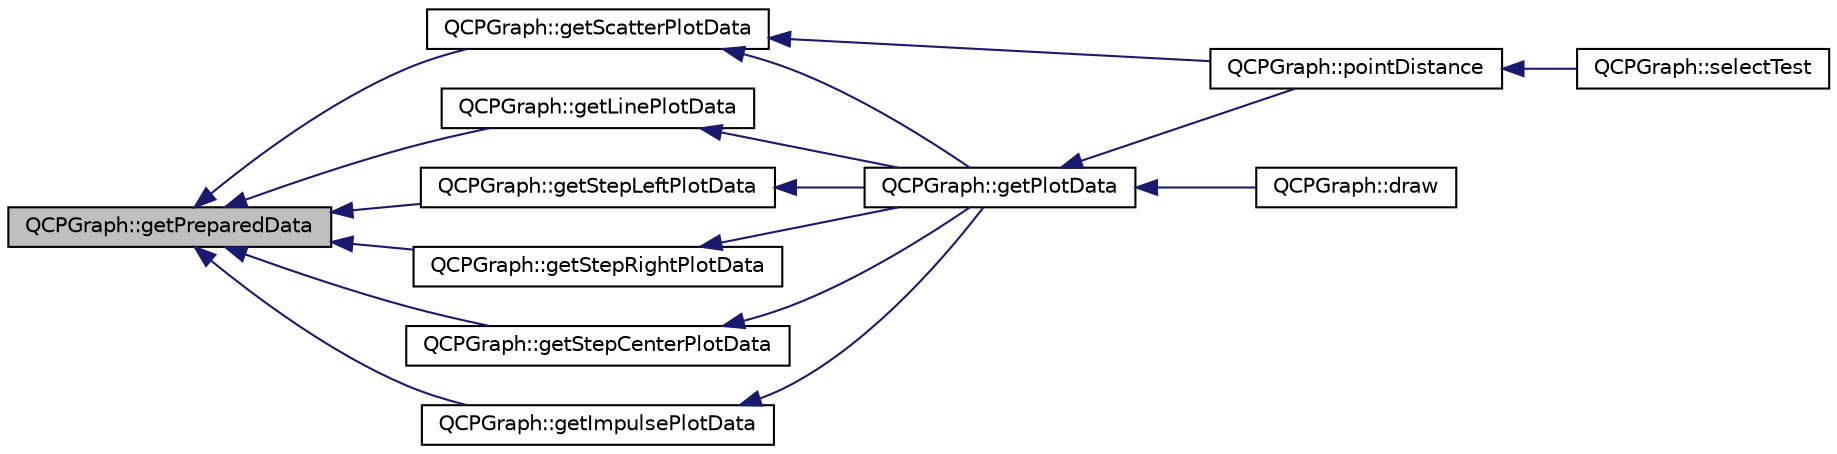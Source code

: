 digraph "QCPGraph::getPreparedData"
{
  edge [fontname="Helvetica",fontsize="10",labelfontname="Helvetica",labelfontsize="10"];
  node [fontname="Helvetica",fontsize="10",shape=record];
  rankdir="LR";
  Node434 [label="QCPGraph::getPreparedData",height=0.2,width=0.4,color="black", fillcolor="grey75", style="filled", fontcolor="black"];
  Node434 -> Node435 [dir="back",color="midnightblue",fontsize="10",style="solid",fontname="Helvetica"];
  Node435 [label="QCPGraph::getScatterPlotData",height=0.2,width=0.4,color="black", fillcolor="white", style="filled",URL="$d2/d4c/class_q_c_p_graph.html#a6ea929da420e6c104998060d19740ed6"];
  Node435 -> Node436 [dir="back",color="midnightblue",fontsize="10",style="solid",fontname="Helvetica"];
  Node436 [label="QCPGraph::getPlotData",height=0.2,width=0.4,color="black", fillcolor="white", style="filled",URL="$d2/d4c/class_q_c_p_graph.html#a5ec495f97b8185ba9712430cb1558f52"];
  Node436 -> Node437 [dir="back",color="midnightblue",fontsize="10",style="solid",fontname="Helvetica"];
  Node437 [label="QCPGraph::draw",height=0.2,width=0.4,color="black", fillcolor="white", style="filled",URL="$d2/d4c/class_q_c_p_graph.html#a659218cc62c2a7786213d9dd429c1c8d"];
  Node436 -> Node438 [dir="back",color="midnightblue",fontsize="10",style="solid",fontname="Helvetica"];
  Node438 [label="QCPGraph::pointDistance",height=0.2,width=0.4,color="black", fillcolor="white", style="filled",URL="$d2/d4c/class_q_c_p_graph.html#a96146099a5e68f49c7326a765f768da2"];
  Node438 -> Node439 [dir="back",color="midnightblue",fontsize="10",style="solid",fontname="Helvetica"];
  Node439 [label="QCPGraph::selectTest",height=0.2,width=0.4,color="black", fillcolor="white", style="filled",URL="$d2/d4c/class_q_c_p_graph.html#a36011c34aca4f7a477de25961e2f6c13"];
  Node435 -> Node438 [dir="back",color="midnightblue",fontsize="10",style="solid",fontname="Helvetica"];
  Node434 -> Node440 [dir="back",color="midnightblue",fontsize="10",style="solid",fontname="Helvetica"];
  Node440 [label="QCPGraph::getLinePlotData",height=0.2,width=0.4,color="black", fillcolor="white", style="filled",URL="$d2/d4c/class_q_c_p_graph.html#a77314984a7af578a66e939db0db48556"];
  Node440 -> Node436 [dir="back",color="midnightblue",fontsize="10",style="solid",fontname="Helvetica"];
  Node434 -> Node441 [dir="back",color="midnightblue",fontsize="10",style="solid",fontname="Helvetica"];
  Node441 [label="QCPGraph::getStepLeftPlotData",height=0.2,width=0.4,color="black", fillcolor="white", style="filled",URL="$d2/d4c/class_q_c_p_graph.html#a8f8ae9cb4aa312c2085c3f6f298f19d4"];
  Node441 -> Node436 [dir="back",color="midnightblue",fontsize="10",style="solid",fontname="Helvetica"];
  Node434 -> Node442 [dir="back",color="midnightblue",fontsize="10",style="solid",fontname="Helvetica"];
  Node442 [label="QCPGraph::getStepRightPlotData",height=0.2,width=0.4,color="black", fillcolor="white", style="filled",URL="$d2/d4c/class_q_c_p_graph.html#a59fecb135f47db10e14d75018210bf80"];
  Node442 -> Node436 [dir="back",color="midnightblue",fontsize="10",style="solid",fontname="Helvetica"];
  Node434 -> Node443 [dir="back",color="midnightblue",fontsize="10",style="solid",fontname="Helvetica"];
  Node443 [label="QCPGraph::getStepCenterPlotData",height=0.2,width=0.4,color="black", fillcolor="white", style="filled",URL="$d2/d4c/class_q_c_p_graph.html#ab860d67ecc7e2d7253ab1f19032958c2"];
  Node443 -> Node436 [dir="back",color="midnightblue",fontsize="10",style="solid",fontname="Helvetica"];
  Node434 -> Node444 [dir="back",color="midnightblue",fontsize="10",style="solid",fontname="Helvetica"];
  Node444 [label="QCPGraph::getImpulsePlotData",height=0.2,width=0.4,color="black", fillcolor="white", style="filled",URL="$d2/d4c/class_q_c_p_graph.html#aae73c001a78cbe54e55e6779d7a70957"];
  Node444 -> Node436 [dir="back",color="midnightblue",fontsize="10",style="solid",fontname="Helvetica"];
}
